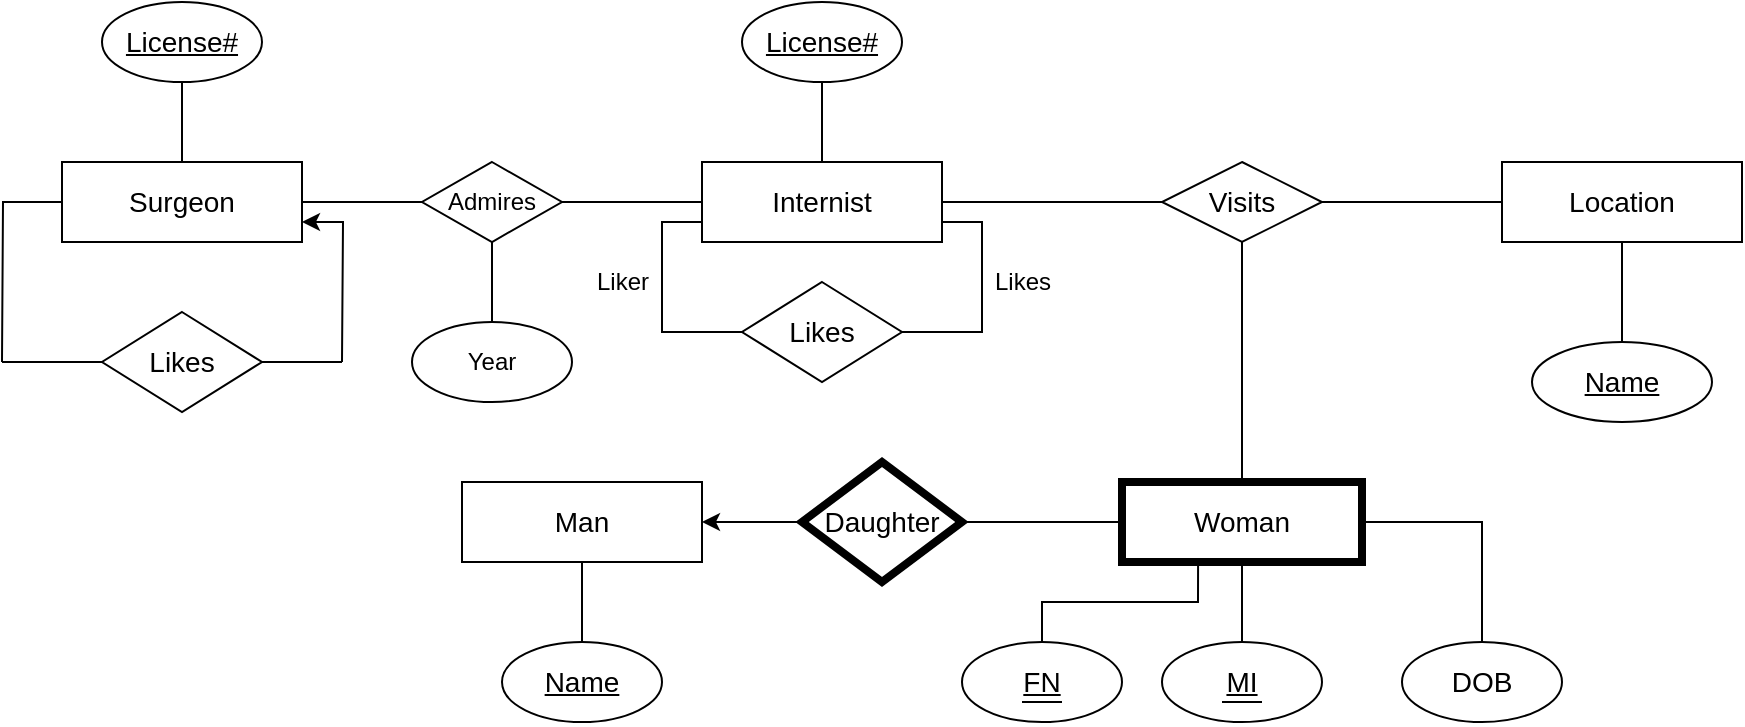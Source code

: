 <mxfile version="12.7.3" type="google"><diagram id="Qhh_2OWK35sRU_vee3mF" name="Page-1"><mxGraphModel dx="2595" dy="1370" grid="1" gridSize="10" guides="1" tooltips="1" connect="1" arrows="1" fold="1" page="1" pageScale="1" pageWidth="1100" pageHeight="850" math="0" shadow="0"><root><mxCell id="0"/><mxCell id="1" parent="0"/><mxCell id="sZ62uuhUHy7b3JADSLi7-8" style="edgeStyle=orthogonalEdgeStyle;rounded=0;orthogonalLoop=1;jettySize=auto;html=1;exitX=0;exitY=0.5;exitDx=0;exitDy=0;endArrow=none;endFill=0;" parent="1" source="PLLR7XvVvuViK-ZbupE4-1" edge="1"><mxGeometry relative="1" as="geometry"><mxPoint x="130" y="340" as="targetPoint"/></mxGeometry></mxCell><mxCell id="sZ62uuhUHy7b3JADSLi7-10" style="edgeStyle=orthogonalEdgeStyle;rounded=0;orthogonalLoop=1;jettySize=auto;html=1;exitX=1;exitY=0.75;exitDx=0;exitDy=0;endArrow=none;endFill=0;startArrow=classic;startFill=1;" parent="1" source="PLLR7XvVvuViK-ZbupE4-1" edge="1"><mxGeometry relative="1" as="geometry"><mxPoint x="300" y="340" as="targetPoint"/></mxGeometry></mxCell><mxCell id="PLLR7XvVvuViK-ZbupE4-1" value="&lt;font style=&quot;font-size: 14px&quot;&gt;Surgeon&lt;/font&gt;" style="rounded=0;whiteSpace=wrap;html=1;" parent="1" vertex="1"><mxGeometry x="160" y="240" width="120" height="40" as="geometry"/></mxCell><mxCell id="PLLR7XvVvuViK-ZbupE4-41" style="edgeStyle=orthogonalEdgeStyle;rounded=0;orthogonalLoop=1;jettySize=auto;html=1;exitX=0;exitY=0.75;exitDx=0;exitDy=0;entryX=0;entryY=0.5;entryDx=0;entryDy=0;endArrow=none;endFill=0;" parent="1" source="PLLR7XvVvuViK-ZbupE4-2" target="PLLR7XvVvuViK-ZbupE4-40" edge="1"><mxGeometry relative="1" as="geometry"/></mxCell><mxCell id="PLLR7XvVvuViK-ZbupE4-43" style="edgeStyle=orthogonalEdgeStyle;rounded=0;orthogonalLoop=1;jettySize=auto;html=1;exitX=1;exitY=0.75;exitDx=0;exitDy=0;entryX=1;entryY=0.5;entryDx=0;entryDy=0;endArrow=none;endFill=0;" parent="1" source="PLLR7XvVvuViK-ZbupE4-2" target="PLLR7XvVvuViK-ZbupE4-40" edge="1"><mxGeometry relative="1" as="geometry"/></mxCell><mxCell id="PLLR7XvVvuViK-ZbupE4-2" value="&lt;font style=&quot;font-size: 14px&quot;&gt;Internist&lt;/font&gt;" style="rounded=0;whiteSpace=wrap;html=1;" parent="1" vertex="1"><mxGeometry x="480" y="240" width="120" height="40" as="geometry"/></mxCell><mxCell id="PLLR7XvVvuViK-ZbupE4-5" style="edgeStyle=orthogonalEdgeStyle;rounded=0;orthogonalLoop=1;jettySize=auto;html=1;exitX=0.5;exitY=1;exitDx=0;exitDy=0;endArrow=none;endFill=0;" parent="1" source="PLLR7XvVvuViK-ZbupE4-3" target="PLLR7XvVvuViK-ZbupE4-1" edge="1"><mxGeometry relative="1" as="geometry"/></mxCell><mxCell id="PLLR7XvVvuViK-ZbupE4-3" value="&lt;font style=&quot;font-size: 14px&quot;&gt;&lt;u&gt;License#&lt;/u&gt;&lt;/font&gt;" style="ellipse;whiteSpace=wrap;html=1;" parent="1" vertex="1"><mxGeometry x="180" y="160" width="80" height="40" as="geometry"/></mxCell><mxCell id="PLLR7XvVvuViK-ZbupE4-6" style="edgeStyle=orthogonalEdgeStyle;rounded=0;orthogonalLoop=1;jettySize=auto;html=1;exitX=0.5;exitY=1;exitDx=0;exitDy=0;entryX=0.5;entryY=0;entryDx=0;entryDy=0;endArrow=none;endFill=0;" parent="1" source="PLLR7XvVvuViK-ZbupE4-4" target="PLLR7XvVvuViK-ZbupE4-2" edge="1"><mxGeometry relative="1" as="geometry"/></mxCell><mxCell id="PLLR7XvVvuViK-ZbupE4-4" value="&lt;font style=&quot;font-size: 14px&quot;&gt;&lt;u&gt;License#&lt;/u&gt;&lt;/font&gt;" style="ellipse;whiteSpace=wrap;html=1;" parent="1" vertex="1"><mxGeometry x="500" y="160" width="80" height="40" as="geometry"/></mxCell><mxCell id="PLLR7XvVvuViK-ZbupE4-9" style="edgeStyle=orthogonalEdgeStyle;rounded=0;orthogonalLoop=1;jettySize=auto;html=1;exitX=0;exitY=0.5;exitDx=0;exitDy=0;entryX=1;entryY=0.5;entryDx=0;entryDy=0;endArrow=none;endFill=0;startArrow=none;startFill=0;" parent="1" source="PLLR7XvVvuViK-ZbupE4-8" target="PLLR7XvVvuViK-ZbupE4-1" edge="1"><mxGeometry relative="1" as="geometry"/></mxCell><mxCell id="PLLR7XvVvuViK-ZbupE4-10" style="edgeStyle=orthogonalEdgeStyle;rounded=0;orthogonalLoop=1;jettySize=auto;html=1;exitX=1;exitY=0.5;exitDx=0;exitDy=0;entryX=0;entryY=0.5;entryDx=0;entryDy=0;endArrow=none;endFill=0;" parent="1" source="PLLR7XvVvuViK-ZbupE4-8" target="PLLR7XvVvuViK-ZbupE4-2" edge="1"><mxGeometry relative="1" as="geometry"/></mxCell><mxCell id="PLLR7XvVvuViK-ZbupE4-15" style="edgeStyle=orthogonalEdgeStyle;rounded=0;orthogonalLoop=1;jettySize=auto;html=1;exitX=0.5;exitY=1;exitDx=0;exitDy=0;entryX=0.5;entryY=0;entryDx=0;entryDy=0;endArrow=none;endFill=0;" parent="1" source="PLLR7XvVvuViK-ZbupE4-8" target="PLLR7XvVvuViK-ZbupE4-11" edge="1"><mxGeometry relative="1" as="geometry"/></mxCell><mxCell id="kBNQT0TrF0xuQNKDPVSw-1" style="edgeStyle=orthogonalEdgeStyle;rounded=0;orthogonalLoop=1;jettySize=auto;html=1;exitX=0;exitY=0.5;exitDx=0;exitDy=0;startArrow=none;startFill=0;endArrow=none;endFill=0;" edge="1" parent="1" source="PLLR7XvVvuViK-ZbupE4-8"><mxGeometry relative="1" as="geometry"><mxPoint x="340" y="260" as="targetPoint"/></mxGeometry></mxCell><mxCell id="PLLR7XvVvuViK-ZbupE4-8" value="Admires" style="rhombus;whiteSpace=wrap;html=1;" parent="1" vertex="1"><mxGeometry x="340" y="240" width="70" height="40" as="geometry"/></mxCell><mxCell id="PLLR7XvVvuViK-ZbupE4-11" value="Year" style="ellipse;whiteSpace=wrap;html=1;" parent="1" vertex="1"><mxGeometry x="335" y="320" width="80" height="40" as="geometry"/></mxCell><mxCell id="PLLR7XvVvuViK-ZbupE4-16" value="&lt;font style=&quot;font-size: 14px&quot;&gt;Location&lt;/font&gt;" style="rounded=0;whiteSpace=wrap;html=1;" parent="1" vertex="1"><mxGeometry x="880" y="240" width="120" height="40" as="geometry"/></mxCell><mxCell id="PLLR7XvVvuViK-ZbupE4-18" style="edgeStyle=orthogonalEdgeStyle;rounded=0;orthogonalLoop=1;jettySize=auto;html=1;exitX=0.5;exitY=0;exitDx=0;exitDy=0;entryX=0.5;entryY=1;entryDx=0;entryDy=0;endArrow=none;endFill=0;" parent="1" source="PLLR7XvVvuViK-ZbupE4-17" target="PLLR7XvVvuViK-ZbupE4-16" edge="1"><mxGeometry relative="1" as="geometry"/></mxCell><mxCell id="PLLR7XvVvuViK-ZbupE4-17" value="&lt;font style=&quot;font-size: 14px&quot;&gt;&lt;u&gt;Name&lt;/u&gt;&lt;/font&gt;" style="ellipse;whiteSpace=wrap;html=1;" parent="1" vertex="1"><mxGeometry x="895" y="330" width="90" height="40" as="geometry"/></mxCell><mxCell id="PLLR7XvVvuViK-ZbupE4-23" style="edgeStyle=orthogonalEdgeStyle;rounded=0;orthogonalLoop=1;jettySize=auto;html=1;exitX=1;exitY=0.5;exitDx=0;exitDy=0;entryX=0;entryY=0.5;entryDx=0;entryDy=0;endArrow=none;endFill=0;startArrow=classic;startFill=1;" parent="1" source="PLLR7XvVvuViK-ZbupE4-19" target="PLLR7XvVvuViK-ZbupE4-22" edge="1"><mxGeometry relative="1" as="geometry"/></mxCell><mxCell id="PLLR7XvVvuViK-ZbupE4-19" value="&lt;font style=&quot;font-size: 14px&quot;&gt;Man&lt;/font&gt;" style="rounded=0;whiteSpace=wrap;html=1;" parent="1" vertex="1"><mxGeometry x="360" y="400" width="120" height="40" as="geometry"/></mxCell><mxCell id="PLLR7XvVvuViK-ZbupE4-28" style="edgeStyle=orthogonalEdgeStyle;rounded=0;orthogonalLoop=1;jettySize=auto;html=1;exitX=0.5;exitY=0;exitDx=0;exitDy=0;entryX=0.5;entryY=1;entryDx=0;entryDy=0;endArrow=none;endFill=0;" parent="1" source="PLLR7XvVvuViK-ZbupE4-20" target="PLLR7XvVvuViK-ZbupE4-19" edge="1"><mxGeometry relative="1" as="geometry"/></mxCell><mxCell id="PLLR7XvVvuViK-ZbupE4-20" value="&lt;font style=&quot;font-size: 14px&quot;&gt;&lt;u&gt;Name&lt;/u&gt;&lt;/font&gt;" style="ellipse;whiteSpace=wrap;html=1;" parent="1" vertex="1"><mxGeometry x="380" y="480" width="80" height="40" as="geometry"/></mxCell><mxCell id="PLLR7XvVvuViK-ZbupE4-35" style="edgeStyle=orthogonalEdgeStyle;rounded=0;orthogonalLoop=1;jettySize=auto;html=1;exitX=1;exitY=0.5;exitDx=0;exitDy=0;endArrow=none;endFill=0;" parent="1" source="PLLR7XvVvuViK-ZbupE4-21" target="PLLR7XvVvuViK-ZbupE4-31" edge="1"><mxGeometry relative="1" as="geometry"/></mxCell><mxCell id="PLLR7XvVvuViK-ZbupE4-37" style="edgeStyle=orthogonalEdgeStyle;rounded=0;orthogonalLoop=1;jettySize=auto;html=1;exitX=0.5;exitY=0;exitDx=0;exitDy=0;entryX=0.5;entryY=1;entryDx=0;entryDy=0;endArrow=none;endFill=0;" parent="1" source="PLLR7XvVvuViK-ZbupE4-21" target="PLLR7XvVvuViK-ZbupE4-36" edge="1"><mxGeometry relative="1" as="geometry"/></mxCell><mxCell id="PLLR7XvVvuViK-ZbupE4-21" value="&lt;font style=&quot;font-size: 14px&quot;&gt;Woman&lt;/font&gt;" style="rounded=0;whiteSpace=wrap;html=1;strokeWidth=4;" parent="1" vertex="1"><mxGeometry x="690" y="400" width="120" height="40" as="geometry"/></mxCell><mxCell id="PLLR7XvVvuViK-ZbupE4-24" style="edgeStyle=orthogonalEdgeStyle;rounded=0;orthogonalLoop=1;jettySize=auto;html=1;exitX=1;exitY=0.5;exitDx=0;exitDy=0;entryX=0;entryY=0.5;entryDx=0;entryDy=0;endArrow=none;endFill=0;" parent="1" source="PLLR7XvVvuViK-ZbupE4-22" target="PLLR7XvVvuViK-ZbupE4-21" edge="1"><mxGeometry relative="1" as="geometry"/></mxCell><mxCell id="PLLR7XvVvuViK-ZbupE4-22" value="&lt;font style=&quot;font-size: 14px&quot;&gt;Daughter&lt;/font&gt;" style="rhombus;whiteSpace=wrap;html=1;strokeWidth=4;" parent="1" vertex="1"><mxGeometry x="530" y="390" width="80" height="60" as="geometry"/></mxCell><mxCell id="PLLR7XvVvuViK-ZbupE4-32" style="edgeStyle=orthogonalEdgeStyle;rounded=0;orthogonalLoop=1;jettySize=auto;html=1;exitX=0.5;exitY=0;exitDx=0;exitDy=0;entryX=0.317;entryY=1.015;entryDx=0;entryDy=0;entryPerimeter=0;endArrow=none;endFill=0;" parent="1" source="PLLR7XvVvuViK-ZbupE4-29" target="PLLR7XvVvuViK-ZbupE4-21" edge="1"><mxGeometry relative="1" as="geometry"/></mxCell><mxCell id="PLLR7XvVvuViK-ZbupE4-29" value="&lt;font style=&quot;font-size: 14px&quot;&gt;&lt;u&gt;FN&lt;/u&gt;&lt;/font&gt;" style="ellipse;whiteSpace=wrap;html=1;" parent="1" vertex="1"><mxGeometry x="610" y="480" width="80" height="40" as="geometry"/></mxCell><mxCell id="sZ62uuhUHy7b3JADSLi7-6" style="edgeStyle=orthogonalEdgeStyle;rounded=0;orthogonalLoop=1;jettySize=auto;html=1;exitX=0.5;exitY=0;exitDx=0;exitDy=0;entryX=0.5;entryY=1;entryDx=0;entryDy=0;endArrow=none;endFill=0;" parent="1" source="PLLR7XvVvuViK-ZbupE4-30" target="PLLR7XvVvuViK-ZbupE4-21" edge="1"><mxGeometry relative="1" as="geometry"/></mxCell><mxCell id="PLLR7XvVvuViK-ZbupE4-30" value="&lt;font style=&quot;font-size: 14px&quot;&gt;&lt;u&gt;MI&lt;/u&gt;&lt;/font&gt;" style="ellipse;whiteSpace=wrap;html=1;" parent="1" vertex="1"><mxGeometry x="710" y="480" width="80" height="40" as="geometry"/></mxCell><mxCell id="PLLR7XvVvuViK-ZbupE4-31" value="&lt;font style=&quot;font-size: 14px&quot;&gt;DOB&lt;/font&gt;" style="ellipse;whiteSpace=wrap;html=1;" parent="1" vertex="1"><mxGeometry x="830" y="480" width="80" height="40" as="geometry"/></mxCell><mxCell id="PLLR7XvVvuViK-ZbupE4-38" style="edgeStyle=orthogonalEdgeStyle;rounded=0;orthogonalLoop=1;jettySize=auto;html=1;exitX=1;exitY=0.5;exitDx=0;exitDy=0;entryX=0;entryY=0.5;entryDx=0;entryDy=0;endArrow=none;endFill=0;" parent="1" source="PLLR7XvVvuViK-ZbupE4-36" target="PLLR7XvVvuViK-ZbupE4-16" edge="1"><mxGeometry relative="1" as="geometry"/></mxCell><mxCell id="PLLR7XvVvuViK-ZbupE4-39" style="edgeStyle=orthogonalEdgeStyle;rounded=0;orthogonalLoop=1;jettySize=auto;html=1;exitX=0;exitY=0.5;exitDx=0;exitDy=0;entryX=1;entryY=0.5;entryDx=0;entryDy=0;endArrow=none;endFill=0;startArrow=none;startFill=0;" parent="1" source="PLLR7XvVvuViK-ZbupE4-36" target="PLLR7XvVvuViK-ZbupE4-2" edge="1"><mxGeometry relative="1" as="geometry"/></mxCell><mxCell id="PLLR7XvVvuViK-ZbupE4-36" value="&lt;font style=&quot;font-size: 14px&quot;&gt;Visits&lt;/font&gt;" style="rhombus;whiteSpace=wrap;html=1;" parent="1" vertex="1"><mxGeometry x="710" y="240" width="80" height="40" as="geometry"/></mxCell><mxCell id="PLLR7XvVvuViK-ZbupE4-40" value="&lt;font style=&quot;font-size: 14px&quot;&gt;Likes&lt;/font&gt;" style="rhombus;whiteSpace=wrap;html=1;" parent="1" vertex="1"><mxGeometry x="500" y="300" width="80" height="50" as="geometry"/></mxCell><mxCell id="sZ62uuhUHy7b3JADSLi7-2" value="Liker" style="text;html=1;align=center;verticalAlign=middle;resizable=0;points=[];autosize=1;" parent="1" vertex="1"><mxGeometry x="420" y="290" width="40" height="20" as="geometry"/></mxCell><mxCell id="sZ62uuhUHy7b3JADSLi7-5" value="Likes" style="text;html=1;align=center;verticalAlign=middle;resizable=0;points=[];autosize=1;" parent="1" vertex="1"><mxGeometry x="620" y="290" width="40" height="20" as="geometry"/></mxCell><mxCell id="sZ62uuhUHy7b3JADSLi7-9" style="edgeStyle=orthogonalEdgeStyle;rounded=0;orthogonalLoop=1;jettySize=auto;html=1;exitX=0;exitY=0.5;exitDx=0;exitDy=0;endArrow=none;endFill=0;" parent="1" source="sZ62uuhUHy7b3JADSLi7-7" edge="1"><mxGeometry relative="1" as="geometry"><mxPoint x="130" y="340" as="targetPoint"/></mxGeometry></mxCell><mxCell id="sZ62uuhUHy7b3JADSLi7-12" style="edgeStyle=orthogonalEdgeStyle;rounded=0;orthogonalLoop=1;jettySize=auto;html=1;exitX=1;exitY=0.5;exitDx=0;exitDy=0;endArrow=none;endFill=0;" parent="1" source="sZ62uuhUHy7b3JADSLi7-7" edge="1"><mxGeometry relative="1" as="geometry"><mxPoint x="300" y="340" as="targetPoint"/></mxGeometry></mxCell><mxCell id="sZ62uuhUHy7b3JADSLi7-7" value="&lt;font style=&quot;font-size: 14px&quot;&gt;Likes&lt;/font&gt;" style="rhombus;whiteSpace=wrap;html=1;" parent="1" vertex="1"><mxGeometry x="180" y="315" width="80" height="50" as="geometry"/></mxCell><mxCell id="mbBl0RTR21ag4Lz-Flrg-1" value="" style="endArrow=none;html=1;" parent="1" edge="1"><mxGeometry width="50" height="50" relative="1" as="geometry"><mxPoint x="640" y="510" as="sourcePoint"/><mxPoint x="660" y="510" as="targetPoint"/></mxGeometry></mxCell><mxCell id="mbBl0RTR21ag4Lz-Flrg-2" value="" style="endArrow=none;html=1;" parent="1" target="PLLR7XvVvuViK-ZbupE4-29" edge="1"><mxGeometry width="50" height="50" relative="1" as="geometry"><mxPoint x="650" y="520" as="sourcePoint"/><mxPoint x="670" y="520" as="targetPoint"/></mxGeometry></mxCell><mxCell id="mbBl0RTR21ag4Lz-Flrg-6" value="" style="endArrow=none;html=1;" parent="1" edge="1"><mxGeometry width="50" height="50" relative="1" as="geometry"><mxPoint x="740" y="510" as="sourcePoint"/><mxPoint x="760" y="510" as="targetPoint"/></mxGeometry></mxCell></root></mxGraphModel></diagram></mxfile>
